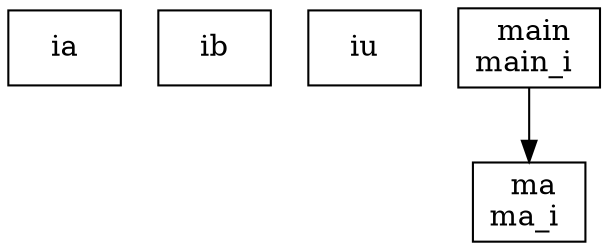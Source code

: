 digraph {
ia [ label=" ia " shape= box ]
ib [ label=" ib " shape= box ]
iu [ label=" iu " shape= box ]
ma_i [ label=" ma\nma_i " shape= box ]
main_i [ label=" main\nmain_i " shape= box ]

"main_i" -> "ma_i" []
}
